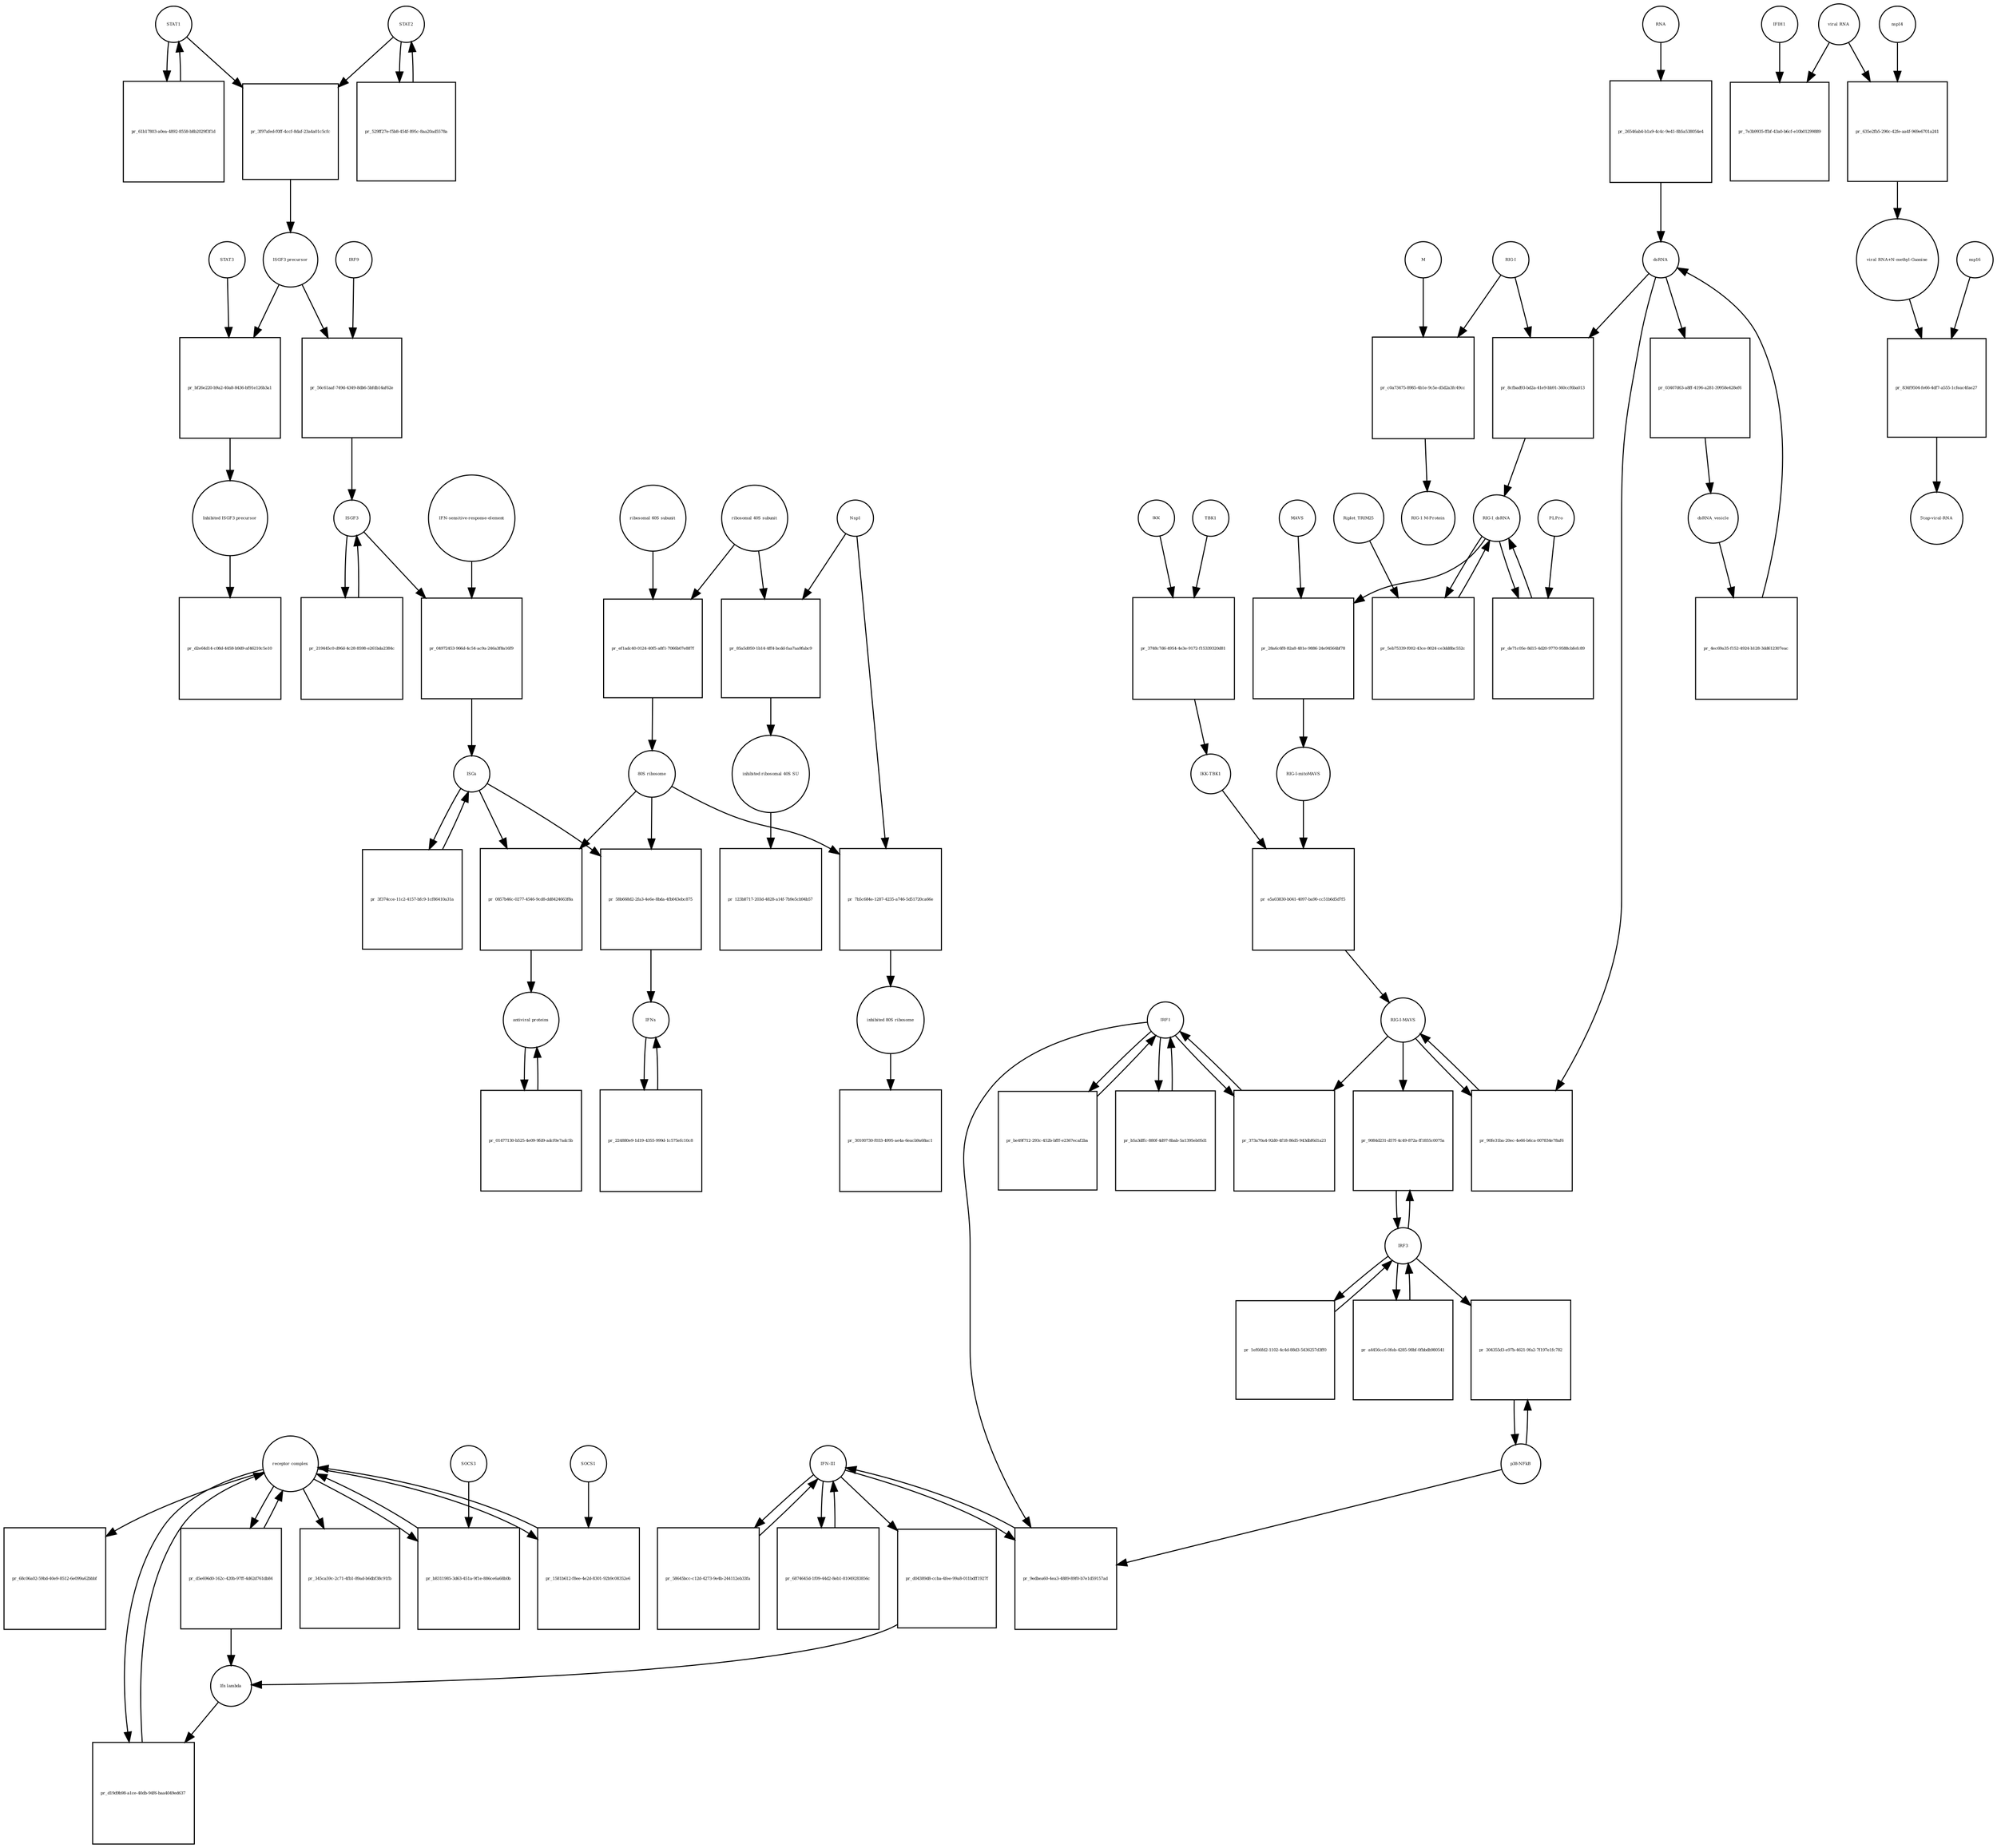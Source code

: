 strict digraph  {
STAT1 [annotation="", bipartite=0, cls=macromolecule, fontsize=4, label=STAT1, shape=circle];
"pr_3f97afed-f0ff-4ccf-8daf-23a4a01c5cfc" [annotation="", bipartite=1, cls=process, fontsize=4, label="pr_3f97afed-f0ff-4ccf-8daf-23a4a01c5cfc", shape=square];
STAT2 [annotation="", bipartite=0, cls=macromolecule, fontsize=4, label=STAT2, shape=circle];
"ISGF3 precursor" [annotation="", bipartite=0, cls=complex, fontsize=4, label="ISGF3 precursor", shape=circle];
"pr_61b17803-a0ea-4892-8558-b8b2029f3f1d" [annotation="", bipartite=1, cls=process, fontsize=4, label="pr_61b17803-a0ea-4892-8558-b8b2029f3f1d", shape=square];
"pr_529ff27e-f5b8-454f-895c-8aa20ad5578a" [annotation="", bipartite=1, cls=process, fontsize=4, label="pr_529ff27e-f5b8-454f-895c-8aa20ad5578a", shape=square];
"receptor complex" [annotation="", bipartite=0, cls=complex, fontsize=4, label="receptor complex", shape=circle];
"pr_d19d9b98-a1ce-40db-94f6-baa4049ed637" [annotation="", bipartite=1, cls=process, fontsize=4, label="pr_d19d9b98-a1ce-40db-94f6-baa4049ed637", shape=square];
"Ifn lambda" [annotation="", bipartite=0, cls=complex, fontsize=4, label="Ifn lambda", shape=circle];
"IFN-sensitive-response-element" [annotation="", bipartite=0, cls="nucleic acid feature", fontsize=4, label="IFN-sensitive-response-element", shape=circle];
"pr_04972453-966d-4c54-ac9a-246a3f8a16f9" [annotation="", bipartite=1, cls=process, fontsize=4, label="pr_04972453-966d-4c54-ac9a-246a3f8a16f9", shape=square];
ISGs [annotation="", bipartite=0, cls="nucleic acid feature", fontsize=4, label=ISGs, shape=circle];
ISGF3 [annotation="", bipartite=0, cls=complex, fontsize=4, label=ISGF3, shape=circle];
"pr_58b668d2-2fa3-4e6e-8bda-4fb043ebc875" [annotation="", bipartite=1, cls=process, fontsize=4, label="pr_58b668d2-2fa3-4e6e-8bda-4fb043ebc875", shape=square];
IFNs [annotation="", bipartite=0, cls=complex, fontsize=4, label=IFNs, shape=circle];
"80S ribosome" [annotation="", bipartite=0, cls=complex, fontsize=4, label="80S ribosome", shape=circle];
"pr_0857b46c-0277-4546-9cd8-dd8424663f8a" [annotation="", bipartite=1, cls=process, fontsize=4, label="pr_0857b46c-0277-4546-9cd8-dd8424663f8a", shape=square];
"antiviral proteins" [annotation="", bipartite=0, cls=complex, fontsize=4, label="antiviral proteins", shape=circle];
"pr_219445c0-d96d-4c28-8598-e261bda2384c" [annotation="", bipartite=1, cls=process, fontsize=4, label="pr_219445c0-d96d-4c28-8598-e261bda2384c", shape=square];
"pr_3f374cce-11c2-4157-bfc9-1cf86410a31a" [annotation="", bipartite=1, cls=process, fontsize=4, label="pr_3f374cce-11c2-4157-bfc9-1cf86410a31a", shape=square];
"pr_01477130-b525-4e09-9fd9-adcf0e7adc5b" [annotation="", bipartite=1, cls=process, fontsize=4, label="pr_01477130-b525-4e09-9fd9-adcf0e7adc5b", shape=square];
"viral RNA" [annotation="", bipartite=0, cls="nucleic acid feature", fontsize=4, label="viral RNA", shape=circle];
"pr_7e3b9935-ffbf-43a0-b6cf-e10b01299889" [annotation="", bipartite=1, cls=process, fontsize=4, label="pr_7e3b9935-ffbf-43a0-b6cf-e10b01299889", shape=square];
IFIH1 [annotation="", bipartite=0, cls=macromolecule, fontsize=4, label=IFIH1, shape=circle];
"pr_635e2fb5-290c-42fe-aa4f-969e6701a241" [annotation="", bipartite=1, cls=process, fontsize=4, label="pr_635e2fb5-290c-42fe-aa4f-969e6701a241", shape=square];
"viral RNA+N-methyl-Guanine" [annotation="", bipartite=0, cls="nucleic acid feature", fontsize=4, label="viral RNA+N-methyl-Guanine", shape=circle];
nsp14 [annotation=urn_miriam_ncbiprotein_YP_009725309, bipartite=0, cls=macromolecule, fontsize=4, label=nsp14, shape=circle];
"pr_834f9504-fe66-4df7-a555-1cfeac4fae27" [annotation="", bipartite=1, cls=process, fontsize=4, label="pr_834f9504-fe66-4df7-a555-1cfeac4fae27", shape=square];
"5'cap-viral-RNA" [annotation="", bipartite=0, cls="nucleic acid feature", fontsize=4, label="5'cap-viral-RNA", shape=circle];
nsp16 [annotation=urn_miriam_ncbiprotein_YP_009725311, bipartite=0, cls=macromolecule, fontsize=4, label=nsp16, shape=circle];
IKK [annotation="urn_miriam_uniprot_O14920|urn_miriam_uniprot_O15111", bipartite=0, cls=macromolecule, fontsize=4, label=IKK, shape=circle];
"pr_3748c7d6-4954-4e3e-9172-f15339320d81" [annotation="", bipartite=1, cls=process, fontsize=4, label="pr_3748c7d6-4954-4e3e-9172-f15339320d81", shape=square];
TBK1 [annotation=urn_miriam_uniprot_Q9UHD2, bipartite=0, cls=macromolecule, fontsize=4, label=TBK1, shape=circle];
"IKK-TBK1" [annotation="", bipartite=0, cls=complex, fontsize=4, label="IKK-TBK1", shape=circle];
IRF1 [annotation="", bipartite=0, cls=macromolecule, fontsize=4, label=IRF1, shape=circle];
"pr_373a70a4-92d0-4f18-86d5-943dbf6d1a23" [annotation="", bipartite=1, cls=process, fontsize=4, label="pr_373a70a4-92d0-4f18-86d5-943dbf6d1a23", shape=square];
"RIG-I-MAVS" [annotation="", bipartite=0, cls=complex, fontsize=4, label="RIG-I-MAVS", shape=circle];
"IFN-III" [annotation="", bipartite=0, cls=macromolecule, fontsize=4, label="IFN-III", shape=circle];
"pr_58645bcc-c12d-4273-9e4b-244112eb33fa" [annotation="", bipartite=1, cls=process, fontsize=4, label="pr_58645bcc-c12d-4273-9e4b-244112eb33fa", shape=square];
"pr_6874645d-1f09-44d2-8eb1-81049283856c" [annotation="", bipartite=1, cls=process, fontsize=4, label="pr_6874645d-1f09-44d2-8eb1-81049283856c", shape=square];
"pr_9edbea60-4ea3-4889-89f0-b7e1d59157ad" [annotation="", bipartite=1, cls=process, fontsize=4, label="pr_9edbea60-4ea3-4889-89f0-b7e1d59157ad", shape=square];
"p38-NFkB" [annotation="", bipartite=0, cls=complex, fontsize=4, label="p38-NFkB", shape=circle];
"pr_d04389d8-ccba-4fee-99a8-011bdff1927f" [annotation="", bipartite=1, cls=process, fontsize=4, label="pr_d04389d8-ccba-4fee-99a8-011bdff1927f", shape=square];
"RIG-I" [annotation=urn_miriam_uniprot_O95786, bipartite=0, cls=macromolecule, fontsize=4, label="RIG-I", shape=circle];
"pr_8cfbad93-bd2a-41e9-bb91-360ccf6ba013" [annotation="", bipartite=1, cls=process, fontsize=4, label="pr_8cfbad93-bd2a-41e9-bb91-360ccf6ba013", shape=square];
"RIG-I_dsRNA" [annotation="", bipartite=0, cls=complex, fontsize=4, label="RIG-I_dsRNA", shape=circle];
dsRNA [annotation="", bipartite=0, cls="nucleic acid feature", fontsize=4, label=dsRNA, shape=circle];
"RIG-I-mitoMAVS" [annotation="", bipartite=0, cls=complex, fontsize=4, label="RIG-I-mitoMAVS", shape=circle];
"pr_e5a03830-b041-4097-ba90-cc51b6d5d7f5" [annotation="", bipartite=1, cls=process, fontsize=4, label="pr_e5a03830-b041-4097-ba90-cc51b6d5d7f5", shape=square];
"pr_03407d63-a8ff-4196-a281-39958e428ef6" [annotation="", bipartite=1, cls=process, fontsize=4, label="pr_03407d63-a8ff-4196-a281-39958e428ef6", shape=square];
dsRNA_vesicle [annotation="", bipartite=0, cls="nucleic acid feature", fontsize=4, label=dsRNA_vesicle, shape=circle];
"pr_4ec69a35-f152-4924-b128-3dd612307eac" [annotation="", bipartite=1, cls=process, fontsize=4, label="pr_4ec69a35-f152-4924-b128-3dd612307eac", shape=square];
"pr_be49f712-293c-452b-bfff-e2367ecaf2ba" [annotation="", bipartite=1, cls=process, fontsize=4, label="pr_be49f712-293c-452b-bfff-e2367ecaf2ba", shape=square];
"pr_b5a3dffc-880f-4d97-8bab-5a1395eb05d1" [annotation="", bipartite=1, cls=process, fontsize=4, label="pr_b5a3dffc-880f-4d97-8bab-5a1395eb05d1", shape=square];
RNA [annotation="", bipartite=0, cls="nucleic acid feature", fontsize=4, label=RNA, shape=circle];
"pr_26546ab4-b1a9-4c4c-9e41-8b5a538054e4" [annotation="", bipartite=1, cls=process, fontsize=4, label="pr_26546ab4-b1a9-4c4c-9e41-8b5a538054e4", shape=square];
"ribosomal 60S subunit" [annotation="", bipartite=0, cls=complex, fontsize=4, label="ribosomal 60S subunit", shape=circle];
"pr_ef1adc40-0124-40f5-a8f1-7066b07e887f" [annotation="", bipartite=1, cls=process, fontsize=4, label="pr_ef1adc40-0124-40f5-a8f1-7066b07e887f", shape=square];
"ribosomal 40S subunit" [annotation="", bipartite=0, cls=complex, fontsize=4, label="ribosomal 40S subunit", shape=circle];
"pr_85a5d050-1b14-4ff4-bcdd-faa7aa9fabc9" [annotation="", bipartite=1, cls=process, fontsize=4, label="pr_85a5d050-1b14-4ff4-bcdd-faa7aa9fabc9", shape=square];
Nsp1 [annotation="urn_miriam_ncbiprotein_YP_009725297|urn_miriam_uniprot_P0C6X7", bipartite=0, cls=macromolecule, fontsize=4, label=Nsp1, shape=circle];
"inhibited ribosomal 40S SU" [annotation="urn_miriam_doi_10.1101%2F2020.05.18.102467", bipartite=0, cls=complex, fontsize=4, label="inhibited ribosomal 40S SU", shape=circle];
"pr_7b5c684e-1287-4235-a746-5d51720ca66e" [annotation="", bipartite=1, cls=process, fontsize=4, label="pr_7b5c684e-1287-4235-a746-5d51720ca66e", shape=square];
"inhibited 80S ribosome" [annotation="", bipartite=0, cls=complex, fontsize=4, label="inhibited 80S ribosome", shape=circle];
"pr_bf26e220-b9a2-40a8-8436-bf91e126b3a1" [annotation="", bipartite=1, cls=process, fontsize=4, label="pr_bf26e220-b9a2-40a8-8436-bf91e126b3a1", shape=square];
STAT3 [annotation="", bipartite=0, cls=macromolecule, fontsize=4, label=STAT3, shape=circle];
"Inhibited ISGF3 precursor" [annotation="", bipartite=0, cls=complex, fontsize=4, label="Inhibited ISGF3 precursor", shape=circle];
"pr_224880e9-1d19-4355-999d-1c575efc10c8" [annotation="", bipartite=1, cls=process, fontsize=4, label="pr_224880e9-1d19-4355-999d-1c575efc10c8", shape=square];
"pr_b8311985-3d63-451a-9f1e-886ce6a68b0b" [annotation="", bipartite=1, cls=process, fontsize=4, label="pr_b8311985-3d63-451a-9f1e-886ce6a68b0b", shape=square];
SOCS3 [annotation="", bipartite=0, cls=macromolecule, fontsize=4, label=SOCS3, shape=circle];
"pr_1581b612-f8ee-4e2d-8301-92b9c08352e6" [annotation="", bipartite=1, cls=process, fontsize=4, label="pr_1581b612-f8ee-4e2d-8301-92b9c08352e6", shape=square];
SOCS1 [annotation="", bipartite=0, cls=macromolecule, fontsize=4, label=SOCS1, shape=circle];
"pr_d2e64d14-c08d-4458-b9d9-af46210c5e10" [annotation="", bipartite=1, cls=process, fontsize=4, label="pr_d2e64d14-c08d-4458-b9d9-af46210c5e10", shape=square];
"pr_345ca59c-2c71-4fb1-89ad-b6dbf38c91fb" [annotation="", bipartite=1, cls=process, fontsize=4, label="pr_345ca59c-2c71-4fb1-89ad-b6dbf38c91fb", shape=square];
"pr_68c06a02-59bd-40e9-8512-6e099a62bbbf" [annotation="", bipartite=1, cls=process, fontsize=4, label="pr_68c06a02-59bd-40e9-8512-6e099a62bbbf", shape=square];
"pr_30100730-f033-4995-ae4a-6eacb9a68ac1" [annotation="", bipartite=1, cls=process, fontsize=4, label="pr_30100730-f033-4995-ae4a-6eacb9a68ac1", shape=square];
"pr_123b8717-203d-4828-a14f-7b9e5cb94b57" [annotation="", bipartite=1, cls=process, fontsize=4, label="pr_123b8717-203d-4828-a14f-7b9e5cb94b57", shape=square];
"pr_d5e696d0-162c-420b-97ff-4d62d761db84" [annotation="", bipartite=1, cls=process, fontsize=4, label="pr_d5e696d0-162c-420b-97ff-4d62d761db84", shape=square];
M [annotation=urn_miriam_uniprot_P0DTC5, bipartite=0, cls=macromolecule, fontsize=4, label=M, shape=circle];
"pr_c0a73475-8985-4b1e-9c5e-d5d2a3fc49cc" [annotation="", bipartite=1, cls=process, fontsize=4, label="pr_c0a73475-8985-4b1e-9c5e-d5d2a3fc49cc", shape=square];
"RIG-1 M-Protein" [annotation="", bipartite=0, cls=complex, fontsize=4, label="RIG-1 M-Protein", shape=circle];
"pr_28a6c6f8-82a8-481e-9886-24e94564bf78" [annotation="", bipartite=1, cls=process, fontsize=4, label="pr_28a6c6f8-82a8-481e-9886-24e94564bf78", shape=square];
MAVS [annotation=urn_miriam_uniprot_Q7Z434, bipartite=0, cls=macromolecule, fontsize=4, label=MAVS, shape=circle];
"pr_5eb75339-f002-43ce-8024-ce3dd8bc552c" [annotation="", bipartite=1, cls=process, fontsize=4, label="pr_5eb75339-f002-43ce-8024-ce3dd8bc552c", shape=square];
Riplet_TRIM25 [annotation="", bipartite=0, cls=complex, fontsize=4, label=Riplet_TRIM25, shape=circle];
"pr_de71c05e-8d15-4d20-9770-9588cbfefc89" [annotation="", bipartite=1, cls=process, fontsize=4, label="pr_de71c05e-8d15-4d20-9770-9588cbfefc89", shape=square];
PLPro [annotation="urn_miriam_uniprot_P0C6X7|urn_miriam_uniprot_P0C6U8", bipartite=0, cls=macromolecule, fontsize=4, label=PLPro, shape=circle];
IRF3 [annotation=urn_miriam_uniprot_Q14653, bipartite=0, cls=macromolecule, fontsize=4, label=IRF3, shape=circle];
"pr_9084d231-d57f-4c49-872a-ff1855c0075a" [annotation="", bipartite=1, cls=process, fontsize=4, label="pr_9084d231-d57f-4c49-872a-ff1855c0075a", shape=square];
"pr_1ef66fd2-1102-4c4d-88d3-5436257d3ff0" [annotation="", bipartite=1, cls=process, fontsize=4, label="pr_1ef66fd2-1102-4c4d-88d3-5436257d3ff0", shape=square];
"pr_a4456cc6-0feb-4285-98bf-0fbbdb980541" [annotation="", bipartite=1, cls=process, fontsize=4, label="pr_a4456cc6-0feb-4285-98bf-0fbbdb980541", shape=square];
"pr_90fe31ba-20ec-4e66-b6ca-007834e78af6" [annotation="", bipartite=1, cls=process, fontsize=4, label="pr_90fe31ba-20ec-4e66-b6ca-007834e78af6", shape=square];
"pr_304355d3-e97b-4621-9fa2-7f197e1fc782" [annotation="", bipartite=1, cls=process, fontsize=4, label="pr_304355d3-e97b-4621-9fa2-7f197e1fc782", shape=square];
"pr_56c61aaf-749d-4349-8db6-5bfdb14af62e" [annotation="", bipartite=1, cls=process, fontsize=4, label="pr_56c61aaf-749d-4349-8db6-5bfdb14af62e", shape=square];
IRF9 [annotation="", bipartite=0, cls=macromolecule, fontsize=4, label=IRF9, shape=circle];
STAT1 -> "pr_3f97afed-f0ff-4ccf-8daf-23a4a01c5cfc"  [annotation="", interaction_type=consumption];
STAT1 -> "pr_61b17803-a0ea-4892-8558-b8b2029f3f1d"  [annotation="", interaction_type=consumption];
"pr_3f97afed-f0ff-4ccf-8daf-23a4a01c5cfc" -> "ISGF3 precursor"  [annotation="", interaction_type=production];
STAT2 -> "pr_3f97afed-f0ff-4ccf-8daf-23a4a01c5cfc"  [annotation="", interaction_type=consumption];
STAT2 -> "pr_529ff27e-f5b8-454f-895c-8aa20ad5578a"  [annotation="", interaction_type=consumption];
"ISGF3 precursor" -> "pr_bf26e220-b9a2-40a8-8436-bf91e126b3a1"  [annotation="", interaction_type=consumption];
"ISGF3 precursor" -> "pr_56c61aaf-749d-4349-8db6-5bfdb14af62e"  [annotation="", interaction_type=consumption];
"pr_61b17803-a0ea-4892-8558-b8b2029f3f1d" -> STAT1  [annotation="", interaction_type=production];
"pr_529ff27e-f5b8-454f-895c-8aa20ad5578a" -> STAT2  [annotation="", interaction_type=production];
"receptor complex" -> "pr_d19d9b98-a1ce-40db-94f6-baa4049ed637"  [annotation="", interaction_type=consumption];
"receptor complex" -> "pr_b8311985-3d63-451a-9f1e-886ce6a68b0b"  [annotation="", interaction_type=consumption];
"receptor complex" -> "pr_1581b612-f8ee-4e2d-8301-92b9c08352e6"  [annotation="", interaction_type=consumption];
"receptor complex" -> "pr_345ca59c-2c71-4fb1-89ad-b6dbf38c91fb"  [annotation="", interaction_type=consumption];
"receptor complex" -> "pr_68c06a02-59bd-40e9-8512-6e099a62bbbf"  [annotation="", interaction_type=consumption];
"receptor complex" -> "pr_d5e696d0-162c-420b-97ff-4d62d761db84"  [annotation="", interaction_type=consumption];
"pr_d19d9b98-a1ce-40db-94f6-baa4049ed637" -> "receptor complex"  [annotation="", interaction_type=production];
"Ifn lambda" -> "pr_d19d9b98-a1ce-40db-94f6-baa4049ed637"  [annotation="urn_miriam_doi_10.3791%2F53575", interaction_type=stimulation];
"IFN-sensitive-response-element" -> "pr_04972453-966d-4c54-ac9a-246a3f8a16f9"  [annotation="", interaction_type=consumption];
"pr_04972453-966d-4c54-ac9a-246a3f8a16f9" -> ISGs  [annotation="", interaction_type=production];
ISGs -> "pr_58b668d2-2fa3-4e6e-8bda-4fb043ebc875"  [annotation="", interaction_type=consumption];
ISGs -> "pr_0857b46c-0277-4546-9cd8-dd8424663f8a"  [annotation="", interaction_type=consumption];
ISGs -> "pr_3f374cce-11c2-4157-bfc9-1cf86410a31a"  [annotation="", interaction_type=consumption];
ISGF3 -> "pr_04972453-966d-4c54-ac9a-246a3f8a16f9"  [annotation=urn_miriam_pubmed_30936491, interaction_type="necessary stimulation"];
ISGF3 -> "pr_219445c0-d96d-4c28-8598-e261bda2384c"  [annotation="", interaction_type=consumption];
"pr_58b668d2-2fa3-4e6e-8bda-4fb043ebc875" -> IFNs  [annotation="", interaction_type=production];
IFNs -> "pr_224880e9-1d19-4355-999d-1c575efc10c8"  [annotation="", interaction_type=consumption];
"80S ribosome" -> "pr_58b668d2-2fa3-4e6e-8bda-4fb043ebc875"  [annotation=urn_miriam_pubmed_30936491, interaction_type=catalysis];
"80S ribosome" -> "pr_0857b46c-0277-4546-9cd8-dd8424663f8a"  [annotation=urn_miriam_pubmed_30936491, interaction_type=catalysis];
"80S ribosome" -> "pr_7b5c684e-1287-4235-a746-5d51720ca66e"  [annotation="", interaction_type=consumption];
"pr_0857b46c-0277-4546-9cd8-dd8424663f8a" -> "antiviral proteins"  [annotation="", interaction_type=production];
"antiviral proteins" -> "pr_01477130-b525-4e09-9fd9-adcf0e7adc5b"  [annotation="", interaction_type=consumption];
"pr_219445c0-d96d-4c28-8598-e261bda2384c" -> ISGF3  [annotation="", interaction_type=production];
"pr_3f374cce-11c2-4157-bfc9-1cf86410a31a" -> ISGs  [annotation="", interaction_type=production];
"pr_01477130-b525-4e09-9fd9-adcf0e7adc5b" -> "antiviral proteins"  [annotation="", interaction_type=production];
"viral RNA" -> "pr_7e3b9935-ffbf-43a0-b6cf-e10b01299889"  [annotation="", interaction_type=consumption];
"viral RNA" -> "pr_635e2fb5-290c-42fe-aa4f-969e6701a241"  [annotation="", interaction_type=consumption];
IFIH1 -> "pr_7e3b9935-ffbf-43a0-b6cf-e10b01299889"  [annotation="urn_miriam_doi_10.1016%2Fj.chom.2020.05.008", interaction_type=catalysis];
"pr_635e2fb5-290c-42fe-aa4f-969e6701a241" -> "viral RNA+N-methyl-Guanine"  [annotation="", interaction_type=production];
"viral RNA+N-methyl-Guanine" -> "pr_834f9504-fe66-4df7-a555-1cfeac4fae27"  [annotation="", interaction_type=consumption];
nsp14 -> "pr_635e2fb5-290c-42fe-aa4f-969e6701a241"  [annotation="urn_miriam_doi_10.1016%2Fj.chom.2020.05.008", interaction_type=catalysis];
"pr_834f9504-fe66-4df7-a555-1cfeac4fae27" -> "5'cap-viral-RNA"  [annotation="", interaction_type=production];
nsp16 -> "pr_834f9504-fe66-4df7-a555-1cfeac4fae27"  [annotation="urn_miriam_doi_10.1016%2Fj.chom.2020.05.008", interaction_type=catalysis];
IKK -> "pr_3748c7d6-4954-4e3e-9172-f15339320d81"  [annotation="", interaction_type=consumption];
"pr_3748c7d6-4954-4e3e-9172-f15339320d81" -> "IKK-TBK1"  [annotation="", interaction_type=production];
TBK1 -> "pr_3748c7d6-4954-4e3e-9172-f15339320d81"  [annotation="", interaction_type=consumption];
"IKK-TBK1" -> "pr_e5a03830-b041-4097-ba90-cc51b6d5d7f5"  [annotation="", interaction_type=consumption];
IRF1 -> "pr_373a70a4-92d0-4f18-86d5-943dbf6d1a23"  [annotation="", interaction_type=consumption];
IRF1 -> "pr_9edbea60-4ea3-4889-89f0-b7e1d59157ad"  [annotation="", interaction_type=stimulation];
IRF1 -> "pr_be49f712-293c-452b-bfff-e2367ecaf2ba"  [annotation="", interaction_type=consumption];
IRF1 -> "pr_b5a3dffc-880f-4d97-8bab-5a1395eb05d1"  [annotation="", interaction_type=consumption];
"pr_373a70a4-92d0-4f18-86d5-943dbf6d1a23" -> IRF1  [annotation="", interaction_type=production];
"RIG-I-MAVS" -> "pr_373a70a4-92d0-4f18-86d5-943dbf6d1a23"  [annotation=urn_miriam_pubmed_25045870, interaction_type=catalysis];
"RIG-I-MAVS" -> "pr_9084d231-d57f-4c49-872a-ff1855c0075a"  [annotation=urn_miriam_pubmed_25636800, interaction_type=stimulation];
"RIG-I-MAVS" -> "pr_90fe31ba-20ec-4e66-b6ca-007834e78af6"  [annotation="", interaction_type=consumption];
"IFN-III" -> "pr_58645bcc-c12d-4273-9e4b-244112eb33fa"  [annotation="", interaction_type=consumption];
"IFN-III" -> "pr_6874645d-1f09-44d2-8eb1-81049283856c"  [annotation="", interaction_type=consumption];
"IFN-III" -> "pr_9edbea60-4ea3-4889-89f0-b7e1d59157ad"  [annotation="", interaction_type=consumption];
"IFN-III" -> "pr_d04389d8-ccba-4fee-99a8-011bdff1927f"  [annotation="", interaction_type=consumption];
"pr_58645bcc-c12d-4273-9e4b-244112eb33fa" -> "IFN-III"  [annotation="", interaction_type=production];
"pr_6874645d-1f09-44d2-8eb1-81049283856c" -> "IFN-III"  [annotation="", interaction_type=production];
"pr_9edbea60-4ea3-4889-89f0-b7e1d59157ad" -> "IFN-III"  [annotation="", interaction_type=production];
"p38-NFkB" -> "pr_9edbea60-4ea3-4889-89f0-b7e1d59157ad"  [annotation="", interaction_type=stimulation];
"p38-NFkB" -> "pr_304355d3-e97b-4621-9fa2-7f197e1fc782"  [annotation="", interaction_type=consumption];
"pr_d04389d8-ccba-4fee-99a8-011bdff1927f" -> "Ifn lambda"  [annotation="", interaction_type=production];
"RIG-I" -> "pr_8cfbad93-bd2a-41e9-bb91-360ccf6ba013"  [annotation="", interaction_type=consumption];
"RIG-I" -> "pr_c0a73475-8985-4b1e-9c5e-d5d2a3fc49cc"  [annotation="", interaction_type=consumption];
"pr_8cfbad93-bd2a-41e9-bb91-360ccf6ba013" -> "RIG-I_dsRNA"  [annotation="", interaction_type=production];
"RIG-I_dsRNA" -> "pr_28a6c6f8-82a8-481e-9886-24e94564bf78"  [annotation="", interaction_type=consumption];
"RIG-I_dsRNA" -> "pr_5eb75339-f002-43ce-8024-ce3dd8bc552c"  [annotation="", interaction_type=consumption];
"RIG-I_dsRNA" -> "pr_de71c05e-8d15-4d20-9770-9588cbfefc89"  [annotation="", interaction_type=consumption];
dsRNA -> "pr_8cfbad93-bd2a-41e9-bb91-360ccf6ba013"  [annotation=urn_miriam_pubmed_25045870, interaction_type="necessary stimulation"];
dsRNA -> "pr_03407d63-a8ff-4196-a281-39958e428ef6"  [annotation="", interaction_type=consumption];
dsRNA -> "pr_90fe31ba-20ec-4e66-b6ca-007834e78af6"  [annotation=urn_miriam_pubmed_25636800, interaction_type="necessary stimulation"];
"RIG-I-mitoMAVS" -> "pr_e5a03830-b041-4097-ba90-cc51b6d5d7f5"  [annotation="", interaction_type=consumption];
"pr_e5a03830-b041-4097-ba90-cc51b6d5d7f5" -> "RIG-I-MAVS"  [annotation="", interaction_type=production];
"pr_03407d63-a8ff-4196-a281-39958e428ef6" -> dsRNA_vesicle  [annotation="", interaction_type=production];
dsRNA_vesicle -> "pr_4ec69a35-f152-4924-b128-3dd612307eac"  [annotation="", interaction_type=consumption];
"pr_4ec69a35-f152-4924-b128-3dd612307eac" -> dsRNA  [annotation="", interaction_type=production];
"pr_be49f712-293c-452b-bfff-e2367ecaf2ba" -> IRF1  [annotation="", interaction_type=production];
"pr_b5a3dffc-880f-4d97-8bab-5a1395eb05d1" -> IRF1  [annotation="", interaction_type=production];
RNA -> "pr_26546ab4-b1a9-4c4c-9e41-8b5a538054e4"  [annotation="", interaction_type=consumption];
"pr_26546ab4-b1a9-4c4c-9e41-8b5a538054e4" -> dsRNA  [annotation="", interaction_type=production];
"ribosomal 60S subunit" -> "pr_ef1adc40-0124-40f5-a8f1-7066b07e887f"  [annotation="", interaction_type=consumption];
"pr_ef1adc40-0124-40f5-a8f1-7066b07e887f" -> "80S ribosome"  [annotation="", interaction_type=production];
"ribosomal 40S subunit" -> "pr_ef1adc40-0124-40f5-a8f1-7066b07e887f"  [annotation="", interaction_type=consumption];
"ribosomal 40S subunit" -> "pr_85a5d050-1b14-4ff4-bcdd-faa7aa9fabc9"  [annotation="", interaction_type=consumption];
"pr_85a5d050-1b14-4ff4-bcdd-faa7aa9fabc9" -> "inhibited ribosomal 40S SU"  [annotation="", interaction_type=production];
Nsp1 -> "pr_85a5d050-1b14-4ff4-bcdd-faa7aa9fabc9"  [annotation="", interaction_type=consumption];
Nsp1 -> "pr_7b5c684e-1287-4235-a746-5d51720ca66e"  [annotation="", interaction_type=consumption];
"inhibited ribosomal 40S SU" -> "pr_123b8717-203d-4828-a14f-7b9e5cb94b57"  [annotation="", interaction_type=consumption];
"pr_7b5c684e-1287-4235-a746-5d51720ca66e" -> "inhibited 80S ribosome"  [annotation="", interaction_type=production];
"inhibited 80S ribosome" -> "pr_30100730-f033-4995-ae4a-6eacb9a68ac1"  [annotation="", interaction_type=consumption];
"pr_bf26e220-b9a2-40a8-8436-bf91e126b3a1" -> "Inhibited ISGF3 precursor"  [annotation="", interaction_type=production];
STAT3 -> "pr_bf26e220-b9a2-40a8-8436-bf91e126b3a1"  [annotation="", interaction_type=consumption];
"Inhibited ISGF3 precursor" -> "pr_d2e64d14-c08d-4458-b9d9-af46210c5e10"  [annotation="", interaction_type=consumption];
"pr_224880e9-1d19-4355-999d-1c575efc10c8" -> IFNs  [annotation="", interaction_type=production];
"pr_b8311985-3d63-451a-9f1e-886ce6a68b0b" -> "receptor complex"  [annotation="", interaction_type=production];
SOCS3 -> "pr_b8311985-3d63-451a-9f1e-886ce6a68b0b"  [annotation="", interaction_type=consumption];
"pr_1581b612-f8ee-4e2d-8301-92b9c08352e6" -> "receptor complex"  [annotation="", interaction_type=production];
SOCS1 -> "pr_1581b612-f8ee-4e2d-8301-92b9c08352e6"  [annotation="", interaction_type=consumption];
"pr_d5e696d0-162c-420b-97ff-4d62d761db84" -> "Ifn lambda"  [annotation="", interaction_type=production];
"pr_d5e696d0-162c-420b-97ff-4d62d761db84" -> "receptor complex"  [annotation="", interaction_type=production];
M -> "pr_c0a73475-8985-4b1e-9c5e-d5d2a3fc49cc"  [annotation="", interaction_type=consumption];
"pr_c0a73475-8985-4b1e-9c5e-d5d2a3fc49cc" -> "RIG-1 M-Protein"  [annotation="", interaction_type=production];
"pr_28a6c6f8-82a8-481e-9886-24e94564bf78" -> "RIG-I-mitoMAVS"  [annotation="", interaction_type=production];
MAVS -> "pr_28a6c6f8-82a8-481e-9886-24e94564bf78"  [annotation="", interaction_type=consumption];
"pr_5eb75339-f002-43ce-8024-ce3dd8bc552c" -> "RIG-I_dsRNA"  [annotation="", interaction_type=production];
Riplet_TRIM25 -> "pr_5eb75339-f002-43ce-8024-ce3dd8bc552c"  [annotation=urn_miriam_pubmed_22390971, interaction_type=catalysis];
"pr_de71c05e-8d15-4d20-9770-9588cbfefc89" -> "RIG-I_dsRNA"  [annotation="", interaction_type=production];
PLPro -> "pr_de71c05e-8d15-4d20-9770-9588cbfefc89"  [annotation=urn_miriam_pubmed_25554382, interaction_type=catalysis];
IRF3 -> "pr_9084d231-d57f-4c49-872a-ff1855c0075a"  [annotation="", interaction_type=consumption];
IRF3 -> "pr_1ef66fd2-1102-4c4d-88d3-5436257d3ff0"  [annotation="", interaction_type=consumption];
IRF3 -> "pr_a4456cc6-0feb-4285-98bf-0fbbdb980541"  [annotation="", interaction_type=consumption];
IRF3 -> "pr_304355d3-e97b-4621-9fa2-7f197e1fc782"  [annotation="", interaction_type=consumption];
"pr_9084d231-d57f-4c49-872a-ff1855c0075a" -> IRF3  [annotation="", interaction_type=production];
"pr_1ef66fd2-1102-4c4d-88d3-5436257d3ff0" -> IRF3  [annotation="", interaction_type=production];
"pr_a4456cc6-0feb-4285-98bf-0fbbdb980541" -> IRF3  [annotation="", interaction_type=production];
"pr_90fe31ba-20ec-4e66-b6ca-007834e78af6" -> "RIG-I-MAVS"  [annotation="", interaction_type=production];
"pr_304355d3-e97b-4621-9fa2-7f197e1fc782" -> "p38-NFkB"  [annotation="", interaction_type=production];
"pr_56c61aaf-749d-4349-8db6-5bfdb14af62e" -> ISGF3  [annotation="", interaction_type=production];
IRF9 -> "pr_56c61aaf-749d-4349-8db6-5bfdb14af62e"  [annotation="", interaction_type=consumption];
}
